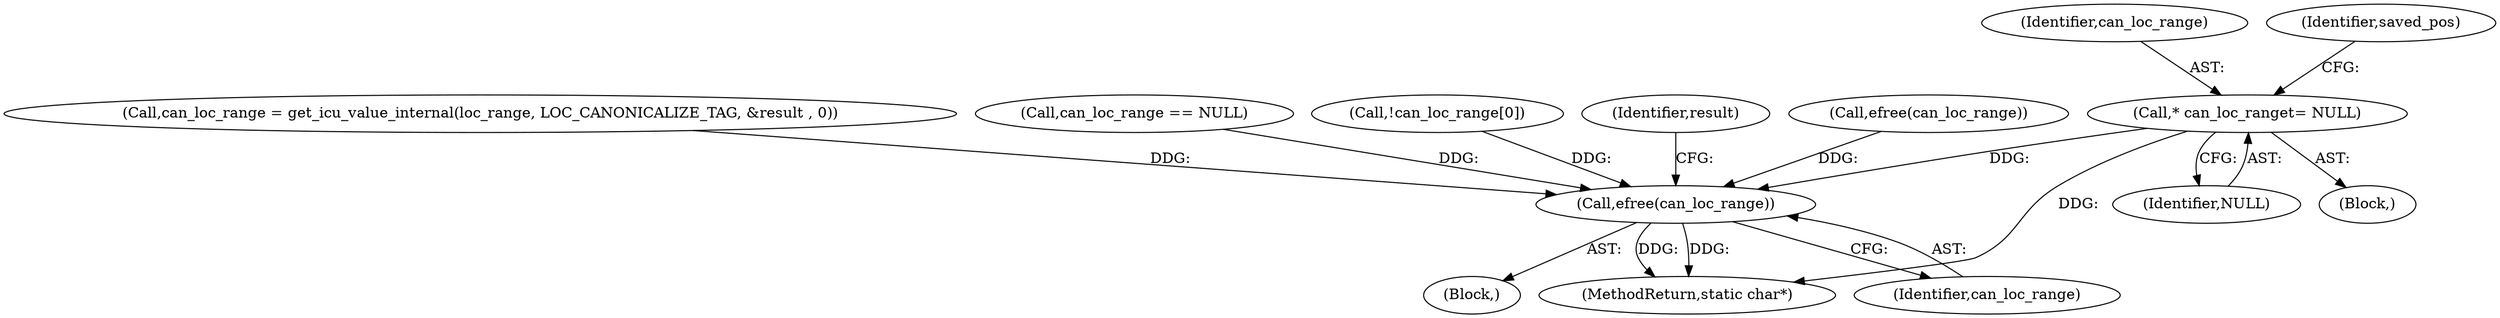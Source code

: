 digraph "0_php-src_97eff7eb57fc2320c267a949cffd622c38712484?w=1_25@pointer" {
"1000145" [label="(Call,* can_loc_range\t= NULL)"];
"1000367" [label="(Call,efree(can_loc_range))"];
"1000334" [label="(Call,!can_loc_range[0])"];
"1000366" [label="(Block,)"];
"1000145" [label="(Call,* can_loc_range\t= NULL)"];
"1000146" [label="(Identifier,can_loc_range)"];
"1000150" [label="(Identifier,saved_pos)"];
"1000367" [label="(Call,efree(can_loc_range))"];
"1000371" [label="(Identifier,result)"];
"1000342" [label="(Call,efree(can_loc_range))"];
"1000317" [label="(Call,can_loc_range = get_icu_value_internal(loc_range, LOC_CANONICALIZE_TAG, &result , 0))"];
"1000454" [label="(MethodReturn,static char*)"];
"1000147" [label="(Identifier,NULL)"];
"1000115" [label="(Block,)"];
"1000331" [label="(Call,can_loc_range == NULL)"];
"1000368" [label="(Identifier,can_loc_range)"];
"1000145" -> "1000115"  [label="AST: "];
"1000145" -> "1000147"  [label="CFG: "];
"1000146" -> "1000145"  [label="AST: "];
"1000147" -> "1000145"  [label="AST: "];
"1000150" -> "1000145"  [label="CFG: "];
"1000145" -> "1000454"  [label="DDG: "];
"1000145" -> "1000367"  [label="DDG: "];
"1000367" -> "1000366"  [label="AST: "];
"1000367" -> "1000368"  [label="CFG: "];
"1000368" -> "1000367"  [label="AST: "];
"1000371" -> "1000367"  [label="CFG: "];
"1000367" -> "1000454"  [label="DDG: "];
"1000367" -> "1000454"  [label="DDG: "];
"1000331" -> "1000367"  [label="DDG: "];
"1000334" -> "1000367"  [label="DDG: "];
"1000342" -> "1000367"  [label="DDG: "];
"1000317" -> "1000367"  [label="DDG: "];
}
